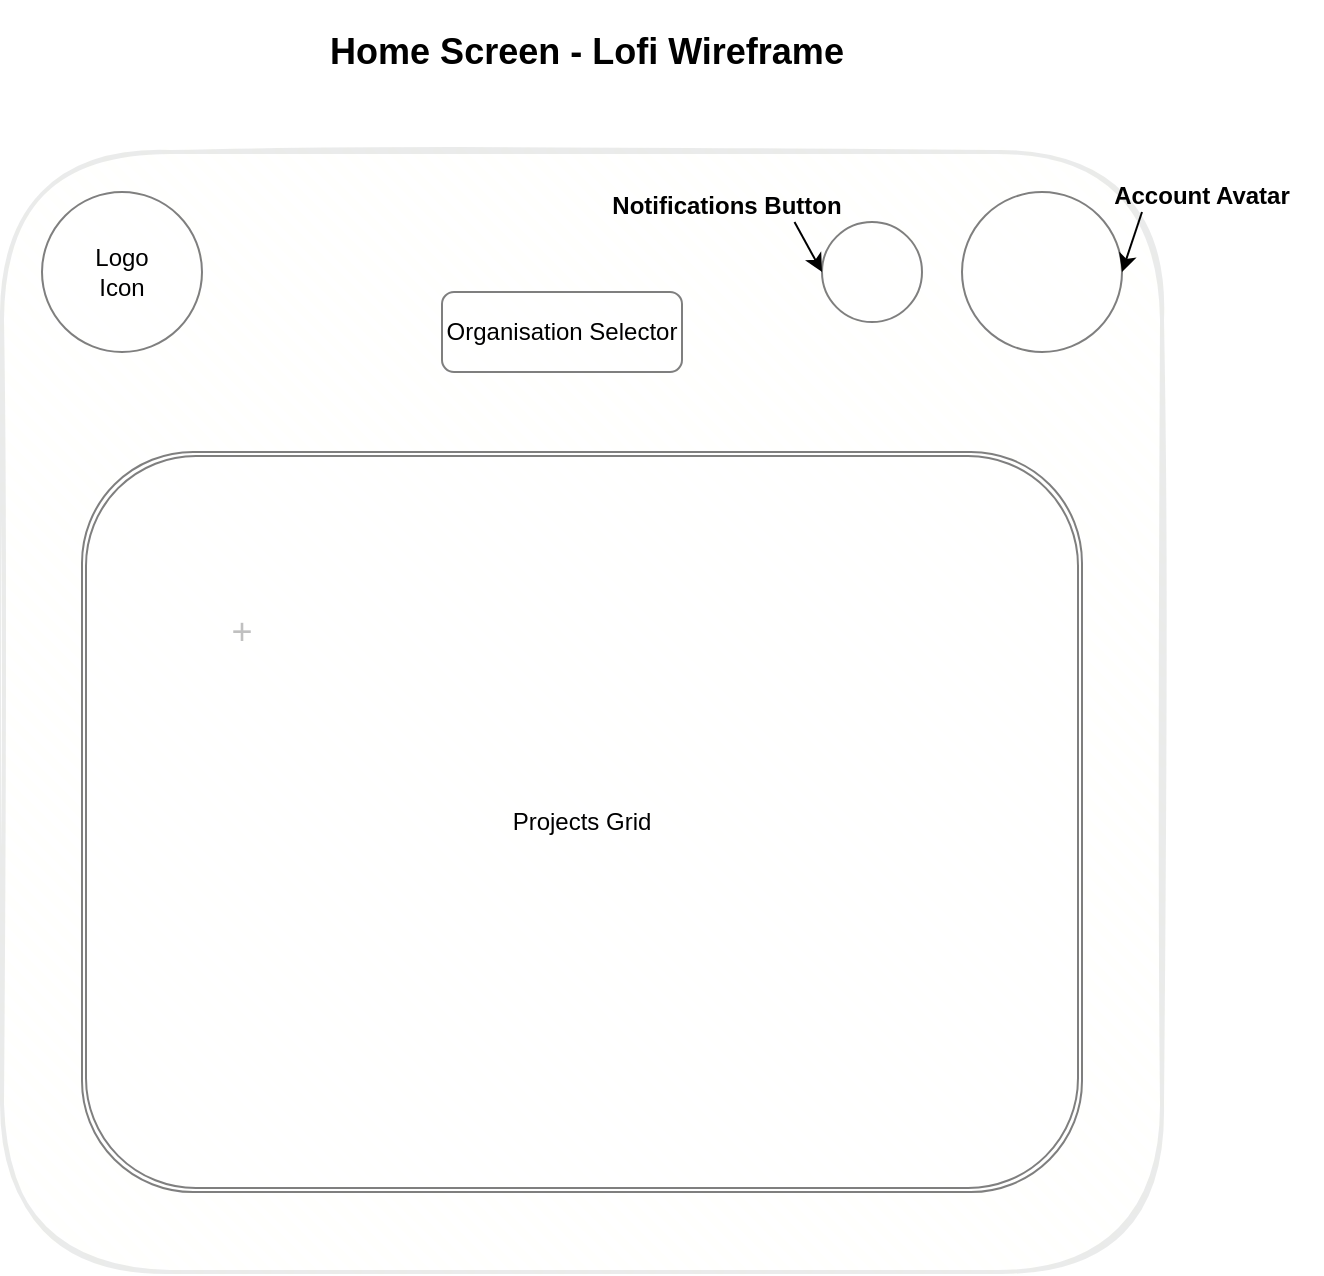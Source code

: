 <mxfile>
    <diagram id="KhQT7rtvxlLWX3F0y4H_" name="Page-1">
        <mxGraphModel dx="1226" dy="518" grid="1" gridSize="10" guides="1" tooltips="1" connect="1" arrows="1" fold="1" page="1" pageScale="1" pageWidth="827" pageHeight="1169" math="0" shadow="0">
            <root>
                <mxCell id="0"/>
                <mxCell id="1" parent="0"/>
                <mxCell id="2" value="" style="rounded=1;whiteSpace=wrap;html=1;strokeWidth=2;fillWeight=4;hachureGap=8;hachureAngle=45;fillColor=#f9f7ed;sketch=1;opacity=10;strokeColor=#36393d;" parent="1" vertex="1">
                    <mxGeometry x="100" y="90" width="580" height="560" as="geometry"/>
                </mxCell>
                <mxCell id="3" value="&lt;h2&gt;Home Screen - Lofi Wireframe&lt;/h2&gt;" style="text;html=1;strokeColor=none;fillColor=none;align=center;verticalAlign=middle;whiteSpace=wrap;rounded=0;opacity=50;" parent="1" vertex="1">
                    <mxGeometry x="255" y="30" width="275" height="20" as="geometry"/>
                </mxCell>
                <mxCell id="4" value="Logo&lt;br&gt;Icon" style="ellipse;whiteSpace=wrap;html=1;aspect=fixed;opacity=50;" parent="1" vertex="1">
                    <mxGeometry x="120" y="110" width="80" height="80" as="geometry"/>
                </mxCell>
                <mxCell id="5" value="Organisation Selector" style="rounded=1;whiteSpace=wrap;html=1;opacity=50;" parent="1" vertex="1">
                    <mxGeometry x="320" y="160" width="120" height="40" as="geometry"/>
                </mxCell>
                <mxCell id="6" value="&lt;span style=&quot;font-family: &amp;#34;apple color emoji&amp;#34; , &amp;#34;segoe ui emoji&amp;#34; , &amp;#34;notocoloremoji&amp;#34; , &amp;#34;noto color emoji&amp;#34; , &amp;#34;segoe ui symbol&amp;#34; , &amp;#34;android emoji&amp;#34; , &amp;#34;emojisymbols&amp;#34; ; line-height: 1em&quot;&gt;&lt;font style=&quot;font-size: 16px&quot;&gt;🔔&lt;/font&gt;&lt;/span&gt;" style="ellipse;whiteSpace=wrap;html=1;aspect=fixed;opacity=50;" parent="1" vertex="1">
                    <mxGeometry x="510" y="125" width="50" height="50" as="geometry"/>
                </mxCell>
                <mxCell id="7" value="&lt;span style=&quot;font-family: &amp;#34;apple color emoji&amp;#34; , &amp;#34;segoe ui emoji&amp;#34; , &amp;#34;notocoloremoji&amp;#34; , &amp;#34;noto color emoji&amp;#34; , &amp;#34;segoe ui symbol&amp;#34; , &amp;#34;android emoji&amp;#34; , &amp;#34;emojisymbols&amp;#34; ; line-height: 1em&quot;&gt;&lt;font style=&quot;font-size: 28px&quot;&gt;👤&lt;/font&gt;&lt;/span&gt;" style="ellipse;whiteSpace=wrap;html=1;aspect=fixed;opacity=50;" parent="1" vertex="1">
                    <mxGeometry x="580" y="110" width="80" height="80" as="geometry"/>
                </mxCell>
                <mxCell id="15" value="&lt;font style=&quot;font-size: 18px&quot;&gt;+&lt;/font&gt;" style="text;html=1;strokeColor=none;fillColor=none;align=center;verticalAlign=middle;whiteSpace=wrap;rounded=0;opacity=10;" parent="1" vertex="1">
                    <mxGeometry x="200" y="320" width="40" height="20" as="geometry"/>
                </mxCell>
                <mxCell id="19" value="Projects Grid" style="shape=ext;double=1;rounded=1;whiteSpace=wrap;html=1;opacity=50;" parent="1" vertex="1">
                    <mxGeometry x="140" y="240" width="500" height="370" as="geometry"/>
                </mxCell>
                <mxCell id="30" style="edgeStyle=none;html=1;exitX=0.25;exitY=1;exitDx=0;exitDy=0;entryX=1;entryY=0.5;entryDx=0;entryDy=0;fontSize=12;" edge="1" parent="1" source="26" target="7">
                    <mxGeometry relative="1" as="geometry"/>
                </mxCell>
                <mxCell id="26" value="&lt;h2&gt;&lt;font style=&quot;font-size: 12px&quot;&gt;Account Avatar&lt;/font&gt;&lt;/h2&gt;" style="text;html=1;strokeColor=none;fillColor=none;align=center;verticalAlign=middle;whiteSpace=wrap;rounded=0;opacity=50;" vertex="1" parent="1">
                    <mxGeometry x="640" y="100" width="120" height="20" as="geometry"/>
                </mxCell>
                <mxCell id="29" style="edgeStyle=none;html=1;exitX=0.75;exitY=1;exitDx=0;exitDy=0;entryX=0;entryY=0.5;entryDx=0;entryDy=0;fontSize=12;" edge="1" parent="1" source="27" target="6">
                    <mxGeometry relative="1" as="geometry"/>
                </mxCell>
                <mxCell id="27" value="&lt;h2&gt;&lt;font style=&quot;font-size: 12px&quot;&gt;Notifications Button&lt;/font&gt;&lt;/h2&gt;" style="text;html=1;strokeColor=none;fillColor=none;align=center;verticalAlign=middle;whiteSpace=wrap;rounded=0;opacity=50;" vertex="1" parent="1">
                    <mxGeometry x="395" y="105" width="135" height="20" as="geometry"/>
                </mxCell>
            </root>
        </mxGraphModel>
    </diagram>
</mxfile>